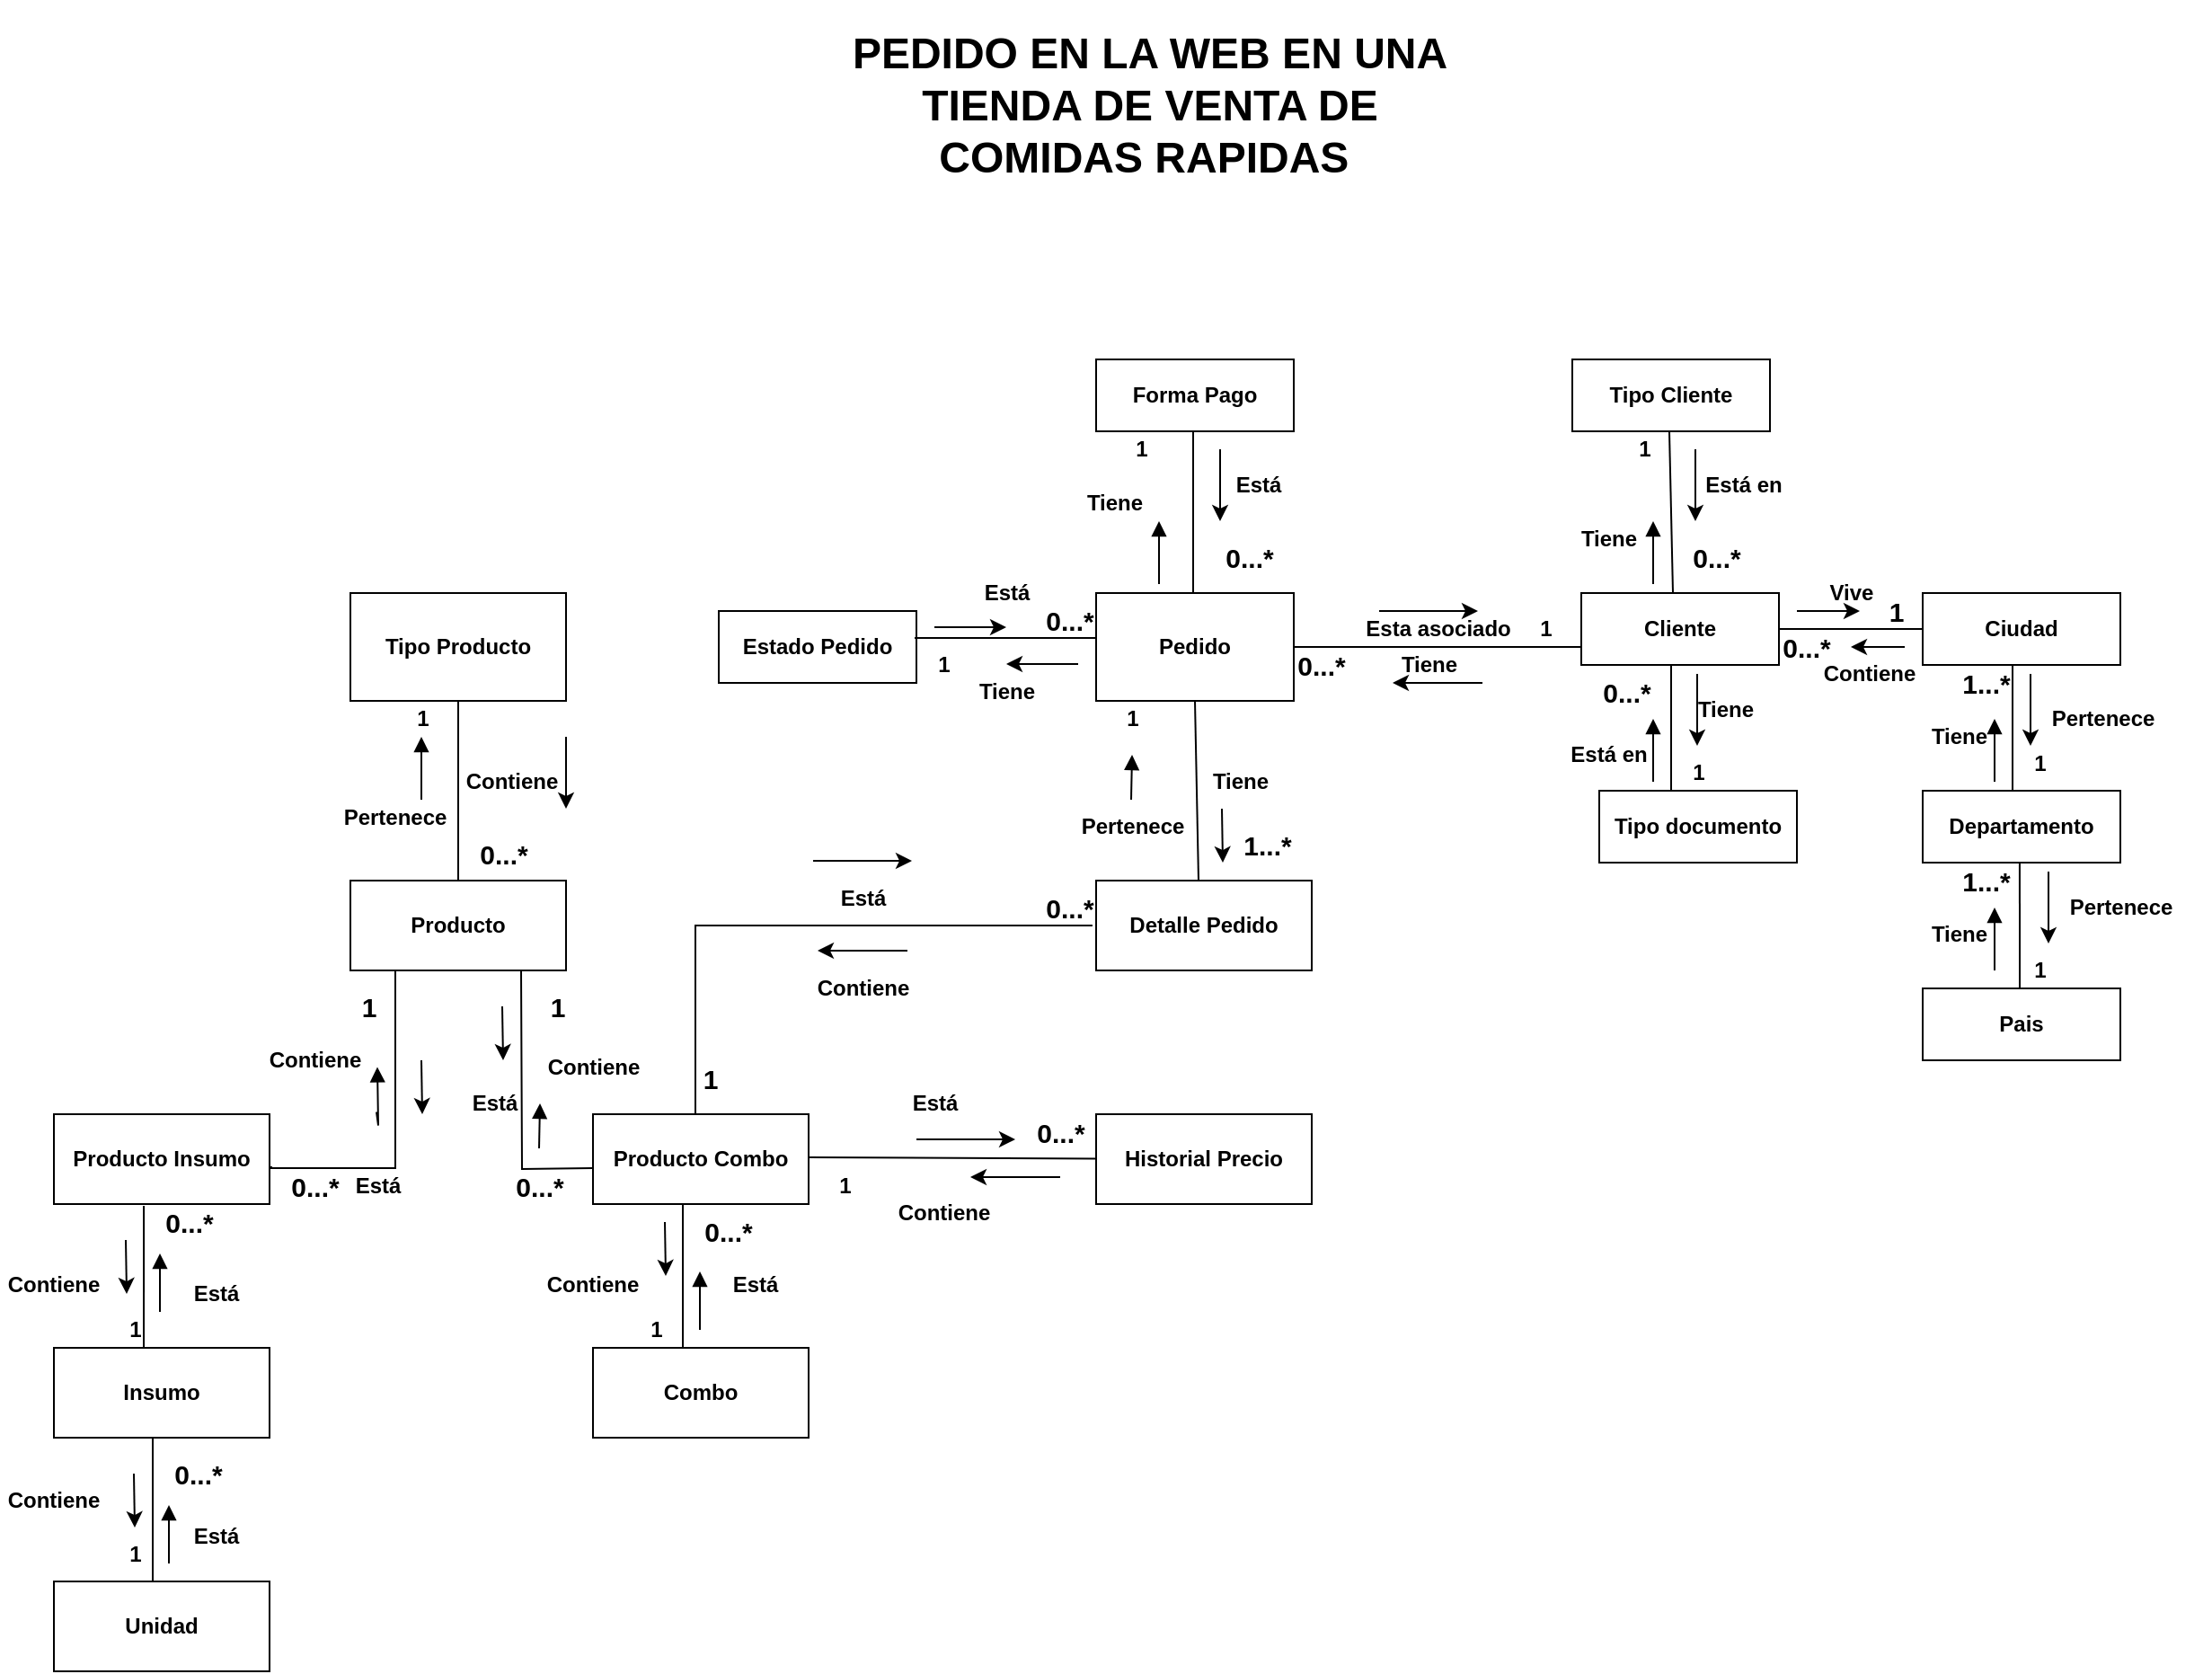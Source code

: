 <mxfile version="20.2.3" type="device"><diagram id="jTgu6Re43cOqluB4itIL" name="Página-1"><mxGraphModel dx="5601" dy="3007" grid="1" gridSize="10" guides="1" tooltips="1" connect="0" arrows="0" fold="1" page="1" pageScale="1" pageWidth="1169" pageHeight="827" math="0" shadow="0"><root><mxCell id="0"/><mxCell id="1" parent="0"/><mxCell id="Kbipvg2kpH_gSnlPn-Vr-5" value="" style="endArrow=block;html=1;rounded=0;endFill=1;" parent="1" edge="1"><mxGeometry width="50" height="50" relative="1" as="geometry"><mxPoint x="660" y="125" as="sourcePoint"/><mxPoint x="660" y="90" as="targetPoint"/></mxGeometry></mxCell><mxCell id="eRxUAF0V5z2TsX5ZCFSS-1" value="Tipo Producto" style="rounded=0;whiteSpace=wrap;html=1;fontStyle=1" parent="1" vertex="1"><mxGeometry x="-65" y="130" width="120" height="60" as="geometry"/></mxCell><mxCell id="eRxUAF0V5z2TsX5ZCFSS-5" style="edgeStyle=orthogonalEdgeStyle;rounded=0;orthogonalLoop=1;jettySize=auto;html=1;exitX=0.5;exitY=0;exitDx=0;exitDy=0;endArrow=none;endFill=0;" parent="1" source="eRxUAF0V5z2TsX5ZCFSS-2" edge="1"><mxGeometry relative="1" as="geometry"><mxPoint x="-5" y="190" as="targetPoint"/></mxGeometry></mxCell><mxCell id="eRxUAF0V5z2TsX5ZCFSS-33" style="edgeStyle=elbowEdgeStyle;rounded=0;orthogonalLoop=1;jettySize=auto;html=1;exitX=0.475;exitY=0;exitDx=0;exitDy=0;endArrow=none;endFill=0;entryX=-0.017;entryY=0.5;entryDx=0;entryDy=0;entryPerimeter=0;exitPerimeter=0;" parent="1" source="RQRFWT_S6Nj30rnnbDKE-1" target="eRxUAF0V5z2TsX5ZCFSS-22" edge="1"><mxGeometry relative="1" as="geometry"><mxPoint x="350" y="310" as="targetPoint"/><Array as="points"><mxPoint x="127" y="380"/><mxPoint x="150" y="300"/></Array></mxGeometry></mxCell><mxCell id="eRxUAF0V5z2TsX5ZCFSS-2" value="Producto" style="rounded=0;whiteSpace=wrap;html=1;fontStyle=1" parent="1" vertex="1"><mxGeometry x="-65" y="290" width="120" height="50" as="geometry"/></mxCell><mxCell id="eRxUAF0V5z2TsX5ZCFSS-7" value="Pertenece" style="text;html=1;align=center;verticalAlign=middle;whiteSpace=wrap;rounded=0;fontStyle=1" parent="1" vertex="1"><mxGeometry x="-70" y="240" width="60" height="30" as="geometry"/></mxCell><mxCell id="eRxUAF0V5z2TsX5ZCFSS-11" value="Contiene" style="text;html=1;align=center;verticalAlign=middle;whiteSpace=wrap;rounded=0;fontStyle=1" parent="1" vertex="1"><mxGeometry x="-5" y="220" width="60" height="30" as="geometry"/></mxCell><mxCell id="eRxUAF0V5z2TsX5ZCFSS-13" value="" style="endArrow=block;html=1;rounded=0;endFill=1;" parent="1" edge="1"><mxGeometry width="50" height="50" relative="1" as="geometry"><mxPoint x="-25.5" y="245" as="sourcePoint"/><mxPoint x="-25.5" y="210" as="targetPoint"/></mxGeometry></mxCell><mxCell id="eRxUAF0V5z2TsX5ZCFSS-14" value="" style="endArrow=classic;html=1;rounded=0;" parent="1" edge="1"><mxGeometry width="50" height="50" relative="1" as="geometry"><mxPoint x="55" y="210" as="sourcePoint"/><mxPoint x="55" y="250" as="targetPoint"/></mxGeometry></mxCell><mxCell id="eRxUAF0V5z2TsX5ZCFSS-32" style="edgeStyle=none;rounded=0;orthogonalLoop=1;jettySize=auto;html=1;exitX=1;exitY=0.5;exitDx=0;exitDy=0;entryX=0;entryY=0.75;entryDx=0;entryDy=0;endArrow=none;endFill=0;" parent="1" source="eRxUAF0V5z2TsX5ZCFSS-20" target="eRxUAF0V5z2TsX5ZCFSS-24" edge="1"><mxGeometry relative="1" as="geometry"/></mxCell><mxCell id="eRxUAF0V5z2TsX5ZCFSS-35" style="edgeStyle=none;rounded=0;orthogonalLoop=1;jettySize=auto;html=1;exitX=0.5;exitY=1;exitDx=0;exitDy=0;endArrow=none;endFill=0;" parent="1" source="eRxUAF0V5z2TsX5ZCFSS-20" edge="1"><mxGeometry relative="1" as="geometry"><mxPoint x="407" y="290" as="targetPoint"/></mxGeometry></mxCell><mxCell id="eRxUAF0V5z2TsX5ZCFSS-20" value="Pedido" style="rounded=0;whiteSpace=wrap;html=1;fontStyle=1" parent="1" vertex="1"><mxGeometry x="350" y="130" width="110" height="60" as="geometry"/></mxCell><mxCell id="eRxUAF0V5z2TsX5ZCFSS-22" value="Detalle Pedido" style="rounded=0;whiteSpace=wrap;html=1;fontStyle=1" parent="1" vertex="1"><mxGeometry x="350" y="290" width="120" height="50" as="geometry"/></mxCell><mxCell id="eRxUAF0V5z2TsX5ZCFSS-24" value="Cliente" style="rounded=0;whiteSpace=wrap;html=1;fontStyle=1" parent="1" vertex="1"><mxGeometry x="620" y="130" width="110" height="40" as="geometry"/></mxCell><mxCell id="yQc0K0lpctM1nIe5LJVO-18" style="edgeStyle=none;rounded=0;orthogonalLoop=1;jettySize=auto;html=1;exitX=1;exitY=0.5;exitDx=0;exitDy=0;entryX=0;entryY=0.75;entryDx=0;entryDy=0;endArrow=none;endFill=0;" parent="1" edge="1"><mxGeometry relative="1" as="geometry"><mxPoint x="460" y="160" as="sourcePoint"/><mxPoint x="550" y="160" as="targetPoint"/></mxGeometry></mxCell><mxCell id="yQc0K0lpctM1nIe5LJVO-23" value="Esta asociado" style="text;strokeColor=none;fillColor=none;html=1;fontSize=12;fontStyle=1;verticalAlign=middle;align=center;" parent="1" vertex="1"><mxGeometry x="490" y="130" width="100" height="40" as="geometry"/></mxCell><mxCell id="yQc0K0lpctM1nIe5LJVO-24" value="Tiene" style="text;strokeColor=none;fillColor=none;html=1;fontSize=12;fontStyle=1;verticalAlign=middle;align=center;" parent="1" vertex="1"><mxGeometry x="485" y="150" width="100" height="40" as="geometry"/></mxCell><mxCell id="yQc0K0lpctM1nIe5LJVO-26" value="1" style="text;strokeColor=none;fillColor=none;html=1;fontSize=12;fontStyle=1;verticalAlign=middle;align=center;" parent="1" vertex="1"><mxGeometry x="585" y="140" width="30" height="20" as="geometry"/></mxCell><mxCell id="yQc0K0lpctM1nIe5LJVO-30" value="" style="endArrow=classic;html=1;rounded=0;fontSize=12;" parent="1" edge="1"><mxGeometry width="50" height="50" relative="1" as="geometry"><mxPoint x="507.5" y="140" as="sourcePoint"/><mxPoint x="562.5" y="140" as="targetPoint"/><Array as="points"><mxPoint x="507.5" y="140"/></Array></mxGeometry></mxCell><mxCell id="yQc0K0lpctM1nIe5LJVO-31" value="" style="endArrow=classic;html=1;rounded=0;fontSize=12;" parent="1" edge="1"><mxGeometry width="50" height="50" relative="1" as="geometry"><mxPoint x="565" y="180" as="sourcePoint"/><mxPoint x="515" y="180" as="targetPoint"/></mxGeometry></mxCell><mxCell id="yQc0K0lpctM1nIe5LJVO-32" value="0...*" style="text;strokeColor=none;fillColor=none;html=1;fontSize=15;fontStyle=1;verticalAlign=middle;align=center;" parent="1" vertex="1"><mxGeometry x="460" y="160" width="30" height="20" as="geometry"/></mxCell><mxCell id="yQc0K0lpctM1nIe5LJVO-33" value="1" style="text;strokeColor=none;fillColor=none;html=1;fontSize=12;fontStyle=1;verticalAlign=middle;align=center;" parent="1" vertex="1"><mxGeometry x="-40" y="190" width="30" height="20" as="geometry"/></mxCell><mxCell id="yQc0K0lpctM1nIe5LJVO-34" value="0...*" style="text;strokeColor=none;fillColor=none;html=1;fontSize=15;fontStyle=1;verticalAlign=middle;align=center;" parent="1" vertex="1"><mxGeometry x="5" y="260" width="30" height="30" as="geometry"/></mxCell><mxCell id="yQc0K0lpctM1nIe5LJVO-35" value="Pertenece" style="text;strokeColor=none;fillColor=none;html=1;fontSize=12;fontStyle=1;verticalAlign=middle;align=center;" parent="1" vertex="1"><mxGeometry x="320" y="240" width="100" height="40" as="geometry"/></mxCell><mxCell id="yQc0K0lpctM1nIe5LJVO-36" value="Tiene" style="text;strokeColor=none;fillColor=none;html=1;fontSize=12;fontStyle=1;verticalAlign=middle;align=center;" parent="1" vertex="1"><mxGeometry x="380" y="215" width="100" height="40" as="geometry"/></mxCell><mxCell id="yQc0K0lpctM1nIe5LJVO-37" value="" style="endArrow=classic;html=1;rounded=0;" parent="1" edge="1"><mxGeometry width="50" height="50" relative="1" as="geometry"><mxPoint x="420" y="250" as="sourcePoint"/><mxPoint x="420.5" y="280" as="targetPoint"/></mxGeometry></mxCell><mxCell id="yQc0K0lpctM1nIe5LJVO-39" value="" style="endArrow=block;html=1;rounded=0;endFill=1;" parent="1" edge="1"><mxGeometry width="50" height="50" relative="1" as="geometry"><mxPoint x="369.5" y="245" as="sourcePoint"/><mxPoint x="370" y="220" as="targetPoint"/></mxGeometry></mxCell><mxCell id="yQc0K0lpctM1nIe5LJVO-40" value="1" style="text;strokeColor=none;fillColor=none;html=1;fontSize=12;fontStyle=1;verticalAlign=middle;align=center;" parent="1" vertex="1"><mxGeometry x="355" y="190" width="30" height="20" as="geometry"/></mxCell><mxCell id="yQc0K0lpctM1nIe5LJVO-41" value="1...*" style="text;strokeColor=none;fillColor=none;html=1;fontSize=15;fontStyle=1;verticalAlign=middle;align=center;" parent="1" vertex="1"><mxGeometry x="430" y="260" width="30" height="20" as="geometry"/></mxCell><mxCell id="yQc0K0lpctM1nIe5LJVO-62" value="Está" style="text;strokeColor=none;fillColor=none;html=1;fontSize=12;fontStyle=1;verticalAlign=middle;align=center;" parent="1" vertex="1"><mxGeometry x="170" y="280" width="100" height="40" as="geometry"/></mxCell><mxCell id="yQc0K0lpctM1nIe5LJVO-63" value="Contiene" style="text;strokeColor=none;fillColor=none;html=1;fontSize=12;fontStyle=1;verticalAlign=middle;align=center;" parent="1" vertex="1"><mxGeometry x="170" y="330" width="100" height="40" as="geometry"/></mxCell><mxCell id="yQc0K0lpctM1nIe5LJVO-65" value="" style="endArrow=classic;html=1;rounded=0;fontSize=12;" parent="1" edge="1"><mxGeometry width="50" height="50" relative="1" as="geometry"><mxPoint x="192.5" y="279" as="sourcePoint"/><mxPoint x="247.5" y="279" as="targetPoint"/><Array as="points"><mxPoint x="192.5" y="279"/></Array></mxGeometry></mxCell><mxCell id="yQc0K0lpctM1nIe5LJVO-66" value="" style="endArrow=classic;html=1;rounded=0;fontSize=12;" parent="1" edge="1"><mxGeometry width="50" height="50" relative="1" as="geometry"><mxPoint x="245" y="329" as="sourcePoint"/><mxPoint x="195" y="329" as="targetPoint"/></mxGeometry></mxCell><mxCell id="yQc0K0lpctM1nIe5LJVO-67" value="0...*" style="text;strokeColor=none;fillColor=none;html=1;fontSize=15;fontStyle=1;verticalAlign=middle;align=center;" parent="1" vertex="1"><mxGeometry x="320" y="295" width="30" height="20" as="geometry"/></mxCell><mxCell id="PYsDczHjyVgoOv-rJ4D--1" value="&lt;h1 style=&quot;&quot;&gt;PEDIDO EN LA WEB EN UNA TIENDA DE VENTA DE COMIDAS RAPIDAS&amp;nbsp;&lt;/h1&gt;" style="text;html=1;strokeColor=none;fillColor=none;spacing=5;spacingTop=-20;whiteSpace=wrap;overflow=hidden;rounded=0;align=center;" parent="1" vertex="1"><mxGeometry x="195" y="-190" width="370" height="120" as="geometry"/></mxCell><mxCell id="xH-1If4F2sgxe4RZ8WLi-1" value="Tipo documento" style="rounded=0;whiteSpace=wrap;html=1;fontStyle=1" parent="1" vertex="1"><mxGeometry x="630" y="240" width="110" height="40" as="geometry"/></mxCell><mxCell id="xH-1If4F2sgxe4RZ8WLi-2" value="" style="endArrow=none;html=1;rounded=0;" parent="1" edge="1"><mxGeometry width="50" height="50" relative="1" as="geometry"><mxPoint x="670" y="240" as="sourcePoint"/><mxPoint x="670" y="170" as="targetPoint"/></mxGeometry></mxCell><mxCell id="xH-1If4F2sgxe4RZ8WLi-3" value="Ciudad" style="rounded=0;whiteSpace=wrap;html=1;fontStyle=1" parent="1" vertex="1"><mxGeometry x="810" y="130" width="110" height="40" as="geometry"/></mxCell><mxCell id="xH-1If4F2sgxe4RZ8WLi-4" value="" style="endArrow=none;html=1;rounded=0;" parent="1" edge="1"><mxGeometry width="50" height="50" relative="1" as="geometry"><mxPoint x="730" y="150" as="sourcePoint"/><mxPoint x="810" y="150" as="targetPoint"/></mxGeometry></mxCell><mxCell id="xH-1If4F2sgxe4RZ8WLi-5" value="Departamento" style="rounded=0;whiteSpace=wrap;html=1;fontStyle=1" parent="1" vertex="1"><mxGeometry x="810" y="240" width="110" height="40" as="geometry"/></mxCell><mxCell id="xH-1If4F2sgxe4RZ8WLi-6" value="Pais" style="rounded=0;whiteSpace=wrap;html=1;fontStyle=1" parent="1" vertex="1"><mxGeometry x="810" y="350" width="110" height="40" as="geometry"/></mxCell><mxCell id="xH-1If4F2sgxe4RZ8WLi-7" value="" style="endArrow=none;html=1;rounded=0;entryX=0.436;entryY=1;entryDx=0;entryDy=0;entryPerimeter=0;" parent="1" edge="1"><mxGeometry width="50" height="50" relative="1" as="geometry"><mxPoint x="860" y="240" as="sourcePoint"/><mxPoint x="860" y="170" as="targetPoint"/></mxGeometry></mxCell><mxCell id="xH-1If4F2sgxe4RZ8WLi-8" value="" style="endArrow=none;html=1;rounded=0;entryX=0.436;entryY=1;entryDx=0;entryDy=0;entryPerimeter=0;" parent="1" edge="1"><mxGeometry width="50" height="50" relative="1" as="geometry"><mxPoint x="864" y="350" as="sourcePoint"/><mxPoint x="863.98" y="280" as="targetPoint"/></mxGeometry></mxCell><mxCell id="jrRNZhX-A8qo4wskyNyc-1" value="" style="endArrow=block;html=1;rounded=0;endFill=1;" parent="1" edge="1"><mxGeometry width="50" height="50" relative="1" as="geometry"><mxPoint x="850" y="340" as="sourcePoint"/><mxPoint x="850" y="305" as="targetPoint"/></mxGeometry></mxCell><mxCell id="jrRNZhX-A8qo4wskyNyc-2" value="" style="endArrow=classic;html=1;rounded=0;" parent="1" edge="1"><mxGeometry width="50" height="50" relative="1" as="geometry"><mxPoint x="880" y="285" as="sourcePoint"/><mxPoint x="880" y="325" as="targetPoint"/></mxGeometry></mxCell><mxCell id="jrRNZhX-A8qo4wskyNyc-4" value="" style="endArrow=block;html=1;rounded=0;endFill=1;" parent="1" edge="1"><mxGeometry width="50" height="50" relative="1" as="geometry"><mxPoint x="850" y="235" as="sourcePoint"/><mxPoint x="850" y="200" as="targetPoint"/></mxGeometry></mxCell><mxCell id="jrRNZhX-A8qo4wskyNyc-6" value="" style="endArrow=classic;html=1;rounded=0;" parent="1" edge="1"><mxGeometry width="50" height="50" relative="1" as="geometry"><mxPoint x="870" y="175" as="sourcePoint"/><mxPoint x="870" y="215" as="targetPoint"/></mxGeometry></mxCell><mxCell id="jrRNZhX-A8qo4wskyNyc-7" value="" style="endArrow=block;html=1;rounded=0;endFill=1;" parent="1" edge="1"><mxGeometry width="50" height="50" relative="1" as="geometry"><mxPoint x="660" y="235" as="sourcePoint"/><mxPoint x="660" y="200" as="targetPoint"/></mxGeometry></mxCell><mxCell id="jrRNZhX-A8qo4wskyNyc-8" value="" style="endArrow=classic;html=1;rounded=0;" parent="1" edge="1"><mxGeometry width="50" height="50" relative="1" as="geometry"><mxPoint x="684.5" y="175" as="sourcePoint"/><mxPoint x="684.5" y="215" as="targetPoint"/></mxGeometry></mxCell><mxCell id="jrRNZhX-A8qo4wskyNyc-12" value="" style="endArrow=classic;html=1;rounded=0;fontSize=12;" parent="1" edge="1"><mxGeometry width="50" height="50" relative="1" as="geometry"><mxPoint x="800" y="160" as="sourcePoint"/><mxPoint x="770" y="160" as="targetPoint"/></mxGeometry></mxCell><mxCell id="jrRNZhX-A8qo4wskyNyc-13" value="" style="endArrow=classic;html=1;rounded=0;fontSize=12;" parent="1" edge="1"><mxGeometry width="50" height="50" relative="1" as="geometry"><mxPoint x="740" y="140" as="sourcePoint"/><mxPoint x="775" y="140" as="targetPoint"/><Array as="points"><mxPoint x="740" y="140"/></Array></mxGeometry></mxCell><mxCell id="jrRNZhX-A8qo4wskyNyc-20" value="1...*" style="text;strokeColor=none;fillColor=none;html=1;fontSize=15;fontStyle=1;verticalAlign=middle;align=center;" parent="1" vertex="1"><mxGeometry x="830" y="280" width="30" height="20" as="geometry"/></mxCell><mxCell id="jrRNZhX-A8qo4wskyNyc-21" value="Tiene" style="text;strokeColor=none;fillColor=none;html=1;fontSize=12;fontStyle=1;verticalAlign=middle;align=center;" parent="1" vertex="1"><mxGeometry x="780" y="300" width="100" height="40" as="geometry"/></mxCell><mxCell id="jrRNZhX-A8qo4wskyNyc-22" value="Pertenece" style="text;strokeColor=none;fillColor=none;html=1;fontSize=12;fontStyle=1;verticalAlign=middle;align=center;" parent="1" vertex="1"><mxGeometry x="870" y="285" width="100" height="40" as="geometry"/></mxCell><mxCell id="jrRNZhX-A8qo4wskyNyc-23" value="1" style="text;strokeColor=none;fillColor=none;html=1;fontSize=12;fontStyle=1;verticalAlign=middle;align=center;" parent="1" vertex="1"><mxGeometry x="860" y="330" width="30" height="20" as="geometry"/></mxCell><mxCell id="jrRNZhX-A8qo4wskyNyc-24" value="Tiene" style="text;strokeColor=none;fillColor=none;html=1;fontSize=12;fontStyle=1;verticalAlign=middle;align=center;" parent="1" vertex="1"><mxGeometry x="780" y="190" width="100" height="40" as="geometry"/></mxCell><mxCell id="jrRNZhX-A8qo4wskyNyc-25" value="1...*" style="text;strokeColor=none;fillColor=none;html=1;fontSize=15;fontStyle=1;verticalAlign=middle;align=center;" parent="1" vertex="1"><mxGeometry x="830" y="170" width="30" height="20" as="geometry"/></mxCell><mxCell id="jrRNZhX-A8qo4wskyNyc-26" value="Pertenece" style="text;strokeColor=none;fillColor=none;html=1;fontSize=12;fontStyle=1;verticalAlign=middle;align=center;" parent="1" vertex="1"><mxGeometry x="860" y="180" width="100" height="40" as="geometry"/></mxCell><mxCell id="jrRNZhX-A8qo4wskyNyc-27" value="1" style="text;strokeColor=none;fillColor=none;html=1;fontSize=12;fontStyle=1;verticalAlign=middle;align=center;" parent="1" vertex="1"><mxGeometry x="860" y="215" width="30" height="20" as="geometry"/></mxCell><mxCell id="jrRNZhX-A8qo4wskyNyc-28" value="Vive" style="text;strokeColor=none;fillColor=none;html=1;fontSize=12;fontStyle=1;verticalAlign=middle;align=center;" parent="1" vertex="1"><mxGeometry x="720" y="110" width="100" height="40" as="geometry"/></mxCell><mxCell id="jrRNZhX-A8qo4wskyNyc-30" value="0...*" style="text;strokeColor=none;fillColor=none;html=1;fontSize=15;fontStyle=1;verticalAlign=middle;align=center;" parent="1" vertex="1"><mxGeometry x="730" y="150" width="30" height="20" as="geometry"/></mxCell><mxCell id="jrRNZhX-A8qo4wskyNyc-31" value="Contiene" style="text;strokeColor=none;fillColor=none;html=1;fontSize=12;fontStyle=1;verticalAlign=middle;align=center;" parent="1" vertex="1"><mxGeometry x="730" y="155" width="100" height="40" as="geometry"/></mxCell><mxCell id="jrRNZhX-A8qo4wskyNyc-32" value="Tiene" style="text;strokeColor=none;fillColor=none;html=1;fontSize=12;fontStyle=1;verticalAlign=middle;align=center;" parent="1" vertex="1"><mxGeometry x="650" y="175" width="100" height="40" as="geometry"/></mxCell><mxCell id="jrRNZhX-A8qo4wskyNyc-34" value="1" style="text;strokeColor=none;fillColor=none;html=1;fontSize=12;fontStyle=1;verticalAlign=middle;align=center;" parent="1" vertex="1"><mxGeometry x="670" y="220" width="30" height="20" as="geometry"/></mxCell><mxCell id="jrRNZhX-A8qo4wskyNyc-35" value="0...*" style="text;strokeColor=none;fillColor=none;html=1;fontSize=15;fontStyle=1;verticalAlign=middle;align=center;" parent="1" vertex="1"><mxGeometry x="630" y="175" width="30" height="20" as="geometry"/></mxCell><mxCell id="jrRNZhX-A8qo4wskyNyc-36" value="Está en" style="text;strokeColor=none;fillColor=none;html=1;fontSize=12;fontStyle=1;verticalAlign=middle;align=center;" parent="1" vertex="1"><mxGeometry x="584.5" y="200" width="100" height="40" as="geometry"/></mxCell><mxCell id="jrRNZhX-A8qo4wskyNyc-54" value="1" style="text;strokeColor=none;fillColor=none;html=1;fontSize=15;fontStyle=1;verticalAlign=middle;align=center;" parent="1" vertex="1"><mxGeometry x="120" y="390" width="30" height="20" as="geometry"/></mxCell><mxCell id="Kbipvg2kpH_gSnlPn-Vr-1" value="Tipo Cliente" style="rounded=0;whiteSpace=wrap;html=1;fontStyle=1" parent="1" vertex="1"><mxGeometry x="615" width="110" height="40" as="geometry"/></mxCell><mxCell id="Kbipvg2kpH_gSnlPn-Vr-2" style="edgeStyle=none;rounded=0;orthogonalLoop=1;jettySize=auto;html=1;exitX=0.5;exitY=1;exitDx=0;exitDy=0;endArrow=none;endFill=0;" parent="1" edge="1"><mxGeometry relative="1" as="geometry"><mxPoint x="671" y="130" as="targetPoint"/><mxPoint x="669" y="40" as="sourcePoint"/></mxGeometry></mxCell><mxCell id="Kbipvg2kpH_gSnlPn-Vr-3" value="Tiene" style="text;strokeColor=none;fillColor=none;html=1;fontSize=12;fontStyle=1;verticalAlign=middle;align=center;" parent="1" vertex="1"><mxGeometry x="585" y="80" width="100" height="40" as="geometry"/></mxCell><mxCell id="Kbipvg2kpH_gSnlPn-Vr-4" value="" style="endArrow=classic;html=1;rounded=0;" parent="1" edge="1"><mxGeometry width="50" height="50" relative="1" as="geometry"><mxPoint x="683.5" y="50" as="sourcePoint"/><mxPoint x="683.5" y="90" as="targetPoint"/></mxGeometry></mxCell><mxCell id="Kbipvg2kpH_gSnlPn-Vr-6" value="1" style="text;strokeColor=none;fillColor=none;html=1;fontSize=12;fontStyle=1;verticalAlign=middle;align=center;" parent="1" vertex="1"><mxGeometry x="640" y="40" width="30" height="20" as="geometry"/></mxCell><mxCell id="Kbipvg2kpH_gSnlPn-Vr-7" value="Está en" style="text;strokeColor=none;fillColor=none;html=1;fontSize=12;fontStyle=1;verticalAlign=middle;align=center;" parent="1" vertex="1"><mxGeometry x="660" y="50" width="100" height="40" as="geometry"/></mxCell><mxCell id="Kbipvg2kpH_gSnlPn-Vr-8" value="0...*" style="text;strokeColor=none;fillColor=none;html=1;fontSize=15;fontStyle=1;verticalAlign=middle;align=center;" parent="1" vertex="1"><mxGeometry x="680" y="100" width="30" height="20" as="geometry"/></mxCell><mxCell id="aA-cdbhUFlVeziZRXcBQ-1" value="1" style="text;strokeColor=none;fillColor=none;html=1;fontSize=15;fontStyle=1;verticalAlign=middle;align=center;" parent="1" vertex="1"><mxGeometry x="780" y="130" width="30" height="20" as="geometry"/></mxCell><mxCell id="GGUWoklffvvmelVcAX4_-1" value="Forma Pago" style="rounded=0;whiteSpace=wrap;html=1;fontStyle=1" parent="1" vertex="1"><mxGeometry x="350" width="110" height="40" as="geometry"/></mxCell><mxCell id="GGUWoklffvvmelVcAX4_-2" style="edgeStyle=none;rounded=0;orthogonalLoop=1;jettySize=auto;html=1;exitX=0.5;exitY=1;exitDx=0;exitDy=0;endArrow=none;endFill=0;" parent="1" edge="1"><mxGeometry relative="1" as="geometry"><mxPoint x="404" y="130" as="targetPoint"/><mxPoint x="404" y="40" as="sourcePoint"/></mxGeometry></mxCell><mxCell id="GGUWoklffvvmelVcAX4_-3" value="Está" style="text;strokeColor=none;fillColor=none;html=1;fontSize=12;fontStyle=1;verticalAlign=middle;align=center;" parent="1" vertex="1"><mxGeometry x="390" y="50" width="100" height="40" as="geometry"/></mxCell><mxCell id="GGUWoklffvvmelVcAX4_-4" value="" style="endArrow=block;html=1;rounded=0;endFill=1;" parent="1" edge="1"><mxGeometry width="50" height="50" relative="1" as="geometry"><mxPoint x="385" y="125" as="sourcePoint"/><mxPoint x="385" y="90" as="targetPoint"/></mxGeometry></mxCell><mxCell id="GGUWoklffvvmelVcAX4_-5" value="" style="endArrow=classic;html=1;rounded=0;" parent="1" edge="1"><mxGeometry width="50" height="50" relative="1" as="geometry"><mxPoint x="419" y="50" as="sourcePoint"/><mxPoint x="419" y="90" as="targetPoint"/><Array as="points"/></mxGeometry></mxCell><mxCell id="GGUWoklffvvmelVcAX4_-6" value="Tiene" style="text;strokeColor=none;fillColor=none;html=1;fontSize=12;fontStyle=1;verticalAlign=middle;align=center;" parent="1" vertex="1"><mxGeometry x="310" y="60" width="100" height="40" as="geometry"/></mxCell><mxCell id="GGUWoklffvvmelVcAX4_-7" value="1" style="text;strokeColor=none;fillColor=none;html=1;fontSize=12;fontStyle=1;verticalAlign=middle;align=center;" parent="1" vertex="1"><mxGeometry x="360" y="40" width="30" height="20" as="geometry"/></mxCell><mxCell id="GGUWoklffvvmelVcAX4_-8" value="0...*" style="text;strokeColor=none;fillColor=none;html=1;fontSize=15;fontStyle=1;verticalAlign=middle;align=center;" parent="1" vertex="1"><mxGeometry x="420" y="100" width="30" height="20" as="geometry"/></mxCell><mxCell id="GGUWoklffvvmelVcAX4_-9" value="Estado Pedido" style="rounded=0;whiteSpace=wrap;html=1;fontStyle=1" parent="1" vertex="1"><mxGeometry x="140" y="140" width="110" height="40" as="geometry"/></mxCell><mxCell id="GGUWoklffvvmelVcAX4_-10" value="" style="endArrow=none;html=1;rounded=0;fontFamily=Helvetica;fontSize=15;fontColor=default;" parent="1" edge="1"><mxGeometry width="50" height="50" relative="1" as="geometry"><mxPoint x="249" y="155" as="sourcePoint"/><mxPoint x="350" y="155" as="targetPoint"/></mxGeometry></mxCell><mxCell id="GGUWoklffvvmelVcAX4_-12" value="" style="endArrow=classic;html=1;rounded=0;fontFamily=Helvetica;fontSize=15;fontColor=default;" parent="1" edge="1"><mxGeometry width="50" height="50" relative="1" as="geometry"><mxPoint x="260" y="149" as="sourcePoint"/><mxPoint x="300" y="149" as="targetPoint"/></mxGeometry></mxCell><mxCell id="GGUWoklffvvmelVcAX4_-13" value="" style="endArrow=classic;html=1;rounded=0;fontFamily=Helvetica;fontSize=15;fontColor=default;" parent="1" edge="1"><mxGeometry width="50" height="50" relative="1" as="geometry"><mxPoint x="340" y="169.5" as="sourcePoint"/><mxPoint x="300" y="169.5" as="targetPoint"/></mxGeometry></mxCell><mxCell id="GGUWoklffvvmelVcAX4_-14" value="Está" style="text;strokeColor=none;fillColor=none;html=1;fontSize=12;fontStyle=1;verticalAlign=middle;align=center;" parent="1" vertex="1"><mxGeometry x="250" y="110" width="100" height="40" as="geometry"/></mxCell><mxCell id="GGUWoklffvvmelVcAX4_-15" value="Tiene" style="text;strokeColor=none;fillColor=none;html=1;fontSize=12;fontStyle=1;verticalAlign=middle;align=center;" parent="1" vertex="1"><mxGeometry x="250" y="165" width="100" height="40" as="geometry"/></mxCell><mxCell id="GGUWoklffvvmelVcAX4_-16" value="1" style="text;strokeColor=none;fillColor=none;html=1;fontSize=12;fontStyle=1;verticalAlign=middle;align=center;" parent="1" vertex="1"><mxGeometry x="250" y="160" width="30" height="20" as="geometry"/></mxCell><mxCell id="oaKCTPajVx7X5hgsshIJ-2" value="0...*" style="text;strokeColor=none;fillColor=none;html=1;fontSize=15;fontStyle=1;verticalAlign=middle;align=center;" parent="1" vertex="1"><mxGeometry x="320" y="135" width="30" height="20" as="geometry"/></mxCell><mxCell id="nSED1gU89USxU3dVCLuQ-3" value="Historial Precio" style="rounded=0;whiteSpace=wrap;html=1;fontStyle=1" parent="1" vertex="1"><mxGeometry x="350" y="420" width="120" height="50" as="geometry"/></mxCell><mxCell id="nSED1gU89USxU3dVCLuQ-7" value="Contiene" style="text;strokeColor=none;fillColor=none;html=1;fontSize=12;fontStyle=1;verticalAlign=middle;align=center;" parent="1" vertex="1"><mxGeometry x="215" y="455" width="100" height="40" as="geometry"/></mxCell><mxCell id="nSED1gU89USxU3dVCLuQ-9" value="" style="endArrow=classic;html=1;rounded=0;fontSize=12;" parent="1" edge="1"><mxGeometry width="50" height="50" relative="1" as="geometry"><mxPoint x="330" y="455" as="sourcePoint"/><mxPoint x="280" y="455" as="targetPoint"/></mxGeometry></mxCell><mxCell id="nSED1gU89USxU3dVCLuQ-10" value="" style="endArrow=classic;html=1;rounded=0;fontSize=12;" parent="1" edge="1"><mxGeometry width="50" height="50" relative="1" as="geometry"><mxPoint x="250" y="434" as="sourcePoint"/><mxPoint x="305" y="434" as="targetPoint"/><Array as="points"><mxPoint x="250" y="434"/></Array></mxGeometry></mxCell><mxCell id="nSED1gU89USxU3dVCLuQ-11" value="0...*" style="text;strokeColor=none;fillColor=none;html=1;fontSize=15;fontStyle=1;verticalAlign=middle;align=center;" parent="1" vertex="1"><mxGeometry x="315" y="420" width="30" height="20" as="geometry"/></mxCell><mxCell id="nSED1gU89USxU3dVCLuQ-14" value="Está" style="text;strokeColor=none;fillColor=none;html=1;fontSize=12;fontStyle=1;verticalAlign=middle;align=center;" parent="1" vertex="1"><mxGeometry x="210" y="394" width="100" height="40" as="geometry"/></mxCell><mxCell id="RQRFWT_S6Nj30rnnbDKE-1" value="Producto Combo" style="rounded=0;whiteSpace=wrap;html=1;fontStyle=1" parent="1" vertex="1"><mxGeometry x="70" y="420" width="120" height="50" as="geometry"/></mxCell><mxCell id="RQRFWT_S6Nj30rnnbDKE-5" value="Producto Insumo" style="rounded=0;whiteSpace=wrap;html=1;fontStyle=1" parent="1" vertex="1"><mxGeometry x="-230" y="420" width="120" height="50" as="geometry"/></mxCell><mxCell id="udum_l8AesLaStm2UeDv-3" value="" style="endArrow=none;html=1;rounded=0;edgeStyle=orthogonalEdgeStyle;" parent="1" edge="1"><mxGeometry width="50" height="50" relative="1" as="geometry"><mxPoint x="70" y="450" as="sourcePoint"/><mxPoint x="30" y="340" as="targetPoint"/></mxGeometry></mxCell><mxCell id="udum_l8AesLaStm2UeDv-4" value="" style="endArrow=none;html=1;rounded=0;edgeStyle=orthogonalEdgeStyle;exitX=1.008;exitY=0.58;exitDx=0;exitDy=0;exitPerimeter=0;" parent="1" source="RQRFWT_S6Nj30rnnbDKE-5" edge="1"><mxGeometry width="50" height="50" relative="1" as="geometry"><mxPoint x="-96" y="450" as="sourcePoint"/><mxPoint x="-40" y="340" as="targetPoint"/><Array as="points"><mxPoint x="-109" y="450"/><mxPoint x="-40" y="450"/></Array></mxGeometry></mxCell><mxCell id="udum_l8AesLaStm2UeDv-5" value="Contiene" style="text;strokeColor=none;fillColor=none;html=1;fontSize=12;fontStyle=1;verticalAlign=middle;align=center;" parent="1" vertex="1"><mxGeometry x="20" y="374" width="100" height="40" as="geometry"/></mxCell><mxCell id="udum_l8AesLaStm2UeDv-6" value="" style="endArrow=block;html=1;rounded=0;endFill=1;" parent="1" edge="1"><mxGeometry width="50" height="50" relative="1" as="geometry"><mxPoint x="-50.5" y="418.75" as="sourcePoint"/><mxPoint x="-50" y="393.75" as="targetPoint"/><Array as="points"><mxPoint x="-49.5" y="426.25"/></Array></mxGeometry></mxCell><mxCell id="udum_l8AesLaStm2UeDv-7" value="" style="endArrow=block;html=1;rounded=0;endFill=1;" parent="1" edge="1"><mxGeometry width="50" height="50" relative="1" as="geometry"><mxPoint x="40" y="439" as="sourcePoint"/><mxPoint x="40.5" y="414" as="targetPoint"/></mxGeometry></mxCell><mxCell id="udum_l8AesLaStm2UeDv-8" value="" style="endArrow=classic;html=1;rounded=0;" parent="1" edge="1"><mxGeometry width="50" height="50" relative="1" as="geometry"><mxPoint x="-25.5" y="390" as="sourcePoint"/><mxPoint x="-25" y="420" as="targetPoint"/></mxGeometry></mxCell><mxCell id="udum_l8AesLaStm2UeDv-9" value="" style="endArrow=classic;html=1;rounded=0;" parent="1" edge="1"><mxGeometry width="50" height="50" relative="1" as="geometry"><mxPoint x="19.5" y="360" as="sourcePoint"/><mxPoint x="20" y="390" as="targetPoint"/></mxGeometry></mxCell><mxCell id="udum_l8AesLaStm2UeDv-10" value="1" style="text;strokeColor=none;fillColor=none;html=1;fontSize=15;fontStyle=1;verticalAlign=middle;align=center;" parent="1" vertex="1"><mxGeometry x="35" y="350" width="30" height="20" as="geometry"/></mxCell><mxCell id="udum_l8AesLaStm2UeDv-11" value="0...*" style="text;strokeColor=none;fillColor=none;html=1;fontSize=15;fontStyle=1;verticalAlign=middle;align=center;" parent="1" vertex="1"><mxGeometry x="25" y="450" width="30" height="20" as="geometry"/></mxCell><mxCell id="udum_l8AesLaStm2UeDv-12" value="Está" style="text;strokeColor=none;fillColor=none;html=1;fontSize=12;fontStyle=1;verticalAlign=middle;align=center;" parent="1" vertex="1"><mxGeometry x="-100" y="440" width="100" height="40" as="geometry"/></mxCell><mxCell id="udum_l8AesLaStm2UeDv-13" value="Está" style="text;strokeColor=none;fillColor=none;html=1;fontSize=12;fontStyle=1;verticalAlign=middle;align=center;" parent="1" vertex="1"><mxGeometry x="-190" y="500" width="100" height="40" as="geometry"/></mxCell><mxCell id="udum_l8AesLaStm2UeDv-14" value="0...*" style="text;strokeColor=none;fillColor=none;html=1;fontSize=15;fontStyle=1;verticalAlign=middle;align=center;" parent="1" vertex="1"><mxGeometry x="-100" y="450" width="30" height="20" as="geometry"/></mxCell><mxCell id="udum_l8AesLaStm2UeDv-15" value="Contiene" style="text;strokeColor=none;fillColor=none;html=1;fontSize=12;fontStyle=1;verticalAlign=middle;align=center;" parent="1" vertex="1"><mxGeometry x="-135" y="370" width="100" height="40" as="geometry"/></mxCell><mxCell id="udum_l8AesLaStm2UeDv-16" value="1" style="text;strokeColor=none;fillColor=none;html=1;fontSize=15;fontStyle=1;verticalAlign=middle;align=center;" parent="1" vertex="1"><mxGeometry x="-70" y="350" width="30" height="20" as="geometry"/></mxCell><mxCell id="Q2sBdOyzrpCE4P3YXGR7-1" value="Combo" style="rounded=0;whiteSpace=wrap;html=1;fontStyle=1" parent="1" vertex="1"><mxGeometry x="70" y="550" width="120" height="50" as="geometry"/></mxCell><mxCell id="CgWkVW1KE183T8eHGhsl-1" value="Insumo" style="rounded=0;whiteSpace=wrap;html=1;fontStyle=1" parent="1" vertex="1"><mxGeometry x="-230" y="550" width="120" height="50" as="geometry"/></mxCell><mxCell id="CgWkVW1KE183T8eHGhsl-2" value="" style="endArrow=none;html=1;rounded=0;entryX=0.417;entryY=1.02;entryDx=0;entryDy=0;entryPerimeter=0;" parent="1" target="RQRFWT_S6Nj30rnnbDKE-5" edge="1"><mxGeometry width="50" height="50" relative="1" as="geometry"><mxPoint x="-180" y="550" as="sourcePoint"/><mxPoint x="-130" y="500" as="targetPoint"/></mxGeometry></mxCell><mxCell id="CgWkVW1KE183T8eHGhsl-3" value="" style="endArrow=none;html=1;rounded=0;" parent="1" edge="1"><mxGeometry width="50" height="50" relative="1" as="geometry"><mxPoint x="120" y="550" as="sourcePoint"/><mxPoint x="120" y="470" as="targetPoint"/></mxGeometry></mxCell><mxCell id="CgWkVW1KE183T8eHGhsl-4" value="" style="endArrow=classic;html=1;rounded=0;" parent="1" edge="1"><mxGeometry width="50" height="50" relative="1" as="geometry"><mxPoint x="110" y="480" as="sourcePoint"/><mxPoint x="110.5" y="510" as="targetPoint"/></mxGeometry></mxCell><mxCell id="CgWkVW1KE183T8eHGhsl-5" value="" style="endArrow=classic;html=1;rounded=0;" parent="1" edge="1"><mxGeometry width="50" height="50" relative="1" as="geometry"><mxPoint x="-190" y="490" as="sourcePoint"/><mxPoint x="-189.5" y="520" as="targetPoint"/></mxGeometry></mxCell><mxCell id="CgWkVW1KE183T8eHGhsl-7" value="" style="endArrow=block;html=1;rounded=0;endFill=1;" parent="1" edge="1"><mxGeometry width="50" height="50" relative="1" as="geometry"><mxPoint x="129.5" y="540" as="sourcePoint"/><mxPoint x="129.5" y="507.5" as="targetPoint"/></mxGeometry></mxCell><mxCell id="CgWkVW1KE183T8eHGhsl-8" value="" style="endArrow=block;html=1;rounded=0;endFill=1;" parent="1" edge="1"><mxGeometry width="50" height="50" relative="1" as="geometry"><mxPoint x="-171" y="530" as="sourcePoint"/><mxPoint x="-171" y="497.5" as="targetPoint"/></mxGeometry></mxCell><mxCell id="CgWkVW1KE183T8eHGhsl-9" value="Está" style="text;strokeColor=none;fillColor=none;html=1;fontSize=12;fontStyle=1;verticalAlign=middle;align=center;" parent="1" vertex="1"><mxGeometry x="-35" y="394" width="100" height="40" as="geometry"/></mxCell><mxCell id="CgWkVW1KE183T8eHGhsl-11" value="Contiene" style="text;html=1;align=center;verticalAlign=middle;whiteSpace=wrap;rounded=0;fontStyle=1" parent="1" vertex="1"><mxGeometry x="40" y="500" width="60" height="30" as="geometry"/></mxCell><mxCell id="CgWkVW1KE183T8eHGhsl-12" value="Está" style="text;strokeColor=none;fillColor=none;html=1;fontSize=12;fontStyle=1;verticalAlign=middle;align=center;" parent="1" vertex="1"><mxGeometry x="110" y="495" width="100" height="40" as="geometry"/></mxCell><mxCell id="CgWkVW1KE183T8eHGhsl-13" value="Contiene" style="text;html=1;align=center;verticalAlign=middle;whiteSpace=wrap;rounded=0;fontStyle=1" parent="1" vertex="1"><mxGeometry x="-260" y="500" width="60" height="30" as="geometry"/></mxCell><mxCell id="CgWkVW1KE183T8eHGhsl-14" value="0...*" style="text;strokeColor=none;fillColor=none;html=1;fontSize=15;fontStyle=1;verticalAlign=middle;align=center;" parent="1" vertex="1"><mxGeometry x="-170" y="470" width="30" height="20" as="geometry"/></mxCell><mxCell id="CgWkVW1KE183T8eHGhsl-15" value="1" style="text;strokeColor=none;fillColor=none;html=1;fontSize=12;fontStyle=1;verticalAlign=middle;align=center;" parent="1" vertex="1"><mxGeometry x="-200" y="530" width="30" height="20" as="geometry"/></mxCell><mxCell id="CgWkVW1KE183T8eHGhsl-17" value="1" style="text;strokeColor=none;fillColor=none;html=1;fontSize=12;fontStyle=1;verticalAlign=middle;align=center;" parent="1" vertex="1"><mxGeometry x="90" y="530" width="30" height="20" as="geometry"/></mxCell><mxCell id="CgWkVW1KE183T8eHGhsl-19" value="0...*" style="text;strokeColor=none;fillColor=none;html=1;fontSize=15;fontStyle=1;verticalAlign=middle;align=center;" parent="1" vertex="1"><mxGeometry x="130" y="475" width="30" height="20" as="geometry"/></mxCell><mxCell id="d74lHgDdmm5WYppjv3u4-2" value="" style="endArrow=none;html=1;rounded=0;exitX=1;exitY=0.48;exitDx=0;exitDy=0;exitPerimeter=0;" parent="1" source="RQRFWT_S6Nj30rnnbDKE-1" target="nSED1gU89USxU3dVCLuQ-3" edge="1"><mxGeometry width="50" height="50" relative="1" as="geometry"><mxPoint x="250" y="510" as="sourcePoint"/><mxPoint x="300" y="460" as="targetPoint"/></mxGeometry></mxCell><mxCell id="d74lHgDdmm5WYppjv3u4-4" value="1" style="text;strokeColor=none;fillColor=none;html=1;fontSize=12;fontStyle=1;verticalAlign=middle;align=center;" parent="1" vertex="1"><mxGeometry x="195" y="450" width="30" height="20" as="geometry"/></mxCell><mxCell id="mFyarDYHcxZrUFn50F9G-1" value="Unidad" style="rounded=0;whiteSpace=wrap;html=1;fontStyle=1" parent="1" vertex="1"><mxGeometry x="-230" y="680" width="120" height="50" as="geometry"/></mxCell><mxCell id="mFyarDYHcxZrUFn50F9G-2" value="" style="endArrow=classic;html=1;rounded=0;" parent="1" edge="1"><mxGeometry width="50" height="50" relative="1" as="geometry"><mxPoint x="-185.5" y="620" as="sourcePoint"/><mxPoint x="-185" y="650" as="targetPoint"/></mxGeometry></mxCell><mxCell id="mFyarDYHcxZrUFn50F9G-3" value="" style="endArrow=block;html=1;rounded=0;endFill=1;" parent="1" edge="1"><mxGeometry width="50" height="50" relative="1" as="geometry"><mxPoint x="-166" y="670" as="sourcePoint"/><mxPoint x="-166" y="637.5" as="targetPoint"/></mxGeometry></mxCell><mxCell id="mFyarDYHcxZrUFn50F9G-4" value="Contiene" style="text;html=1;align=center;verticalAlign=middle;whiteSpace=wrap;rounded=0;fontStyle=1" parent="1" vertex="1"><mxGeometry x="-260" y="620" width="60" height="30" as="geometry"/></mxCell><mxCell id="mFyarDYHcxZrUFn50F9G-5" value="0...*" style="text;strokeColor=none;fillColor=none;html=1;fontSize=15;fontStyle=1;verticalAlign=middle;align=center;" parent="1" vertex="1"><mxGeometry x="-165" y="610" width="30" height="20" as="geometry"/></mxCell><mxCell id="mFyarDYHcxZrUFn50F9G-6" value="" style="endArrow=none;html=1;rounded=0;" parent="1" edge="1"><mxGeometry width="50" height="50" relative="1" as="geometry"><mxPoint x="-175" y="680" as="sourcePoint"/><mxPoint x="-175" y="600" as="targetPoint"/></mxGeometry></mxCell><mxCell id="mFyarDYHcxZrUFn50F9G-7" value="Está" style="text;strokeColor=none;fillColor=none;html=1;fontSize=12;fontStyle=1;verticalAlign=middle;align=center;" parent="1" vertex="1"><mxGeometry x="-190" y="635" width="100" height="40" as="geometry"/></mxCell><mxCell id="mFyarDYHcxZrUFn50F9G-8" value="1" style="text;strokeColor=none;fillColor=none;html=1;fontSize=12;fontStyle=1;verticalAlign=middle;align=center;" parent="1" vertex="1"><mxGeometry x="-200" y="655" width="30" height="20" as="geometry"/></mxCell></root></mxGraphModel></diagram></mxfile>